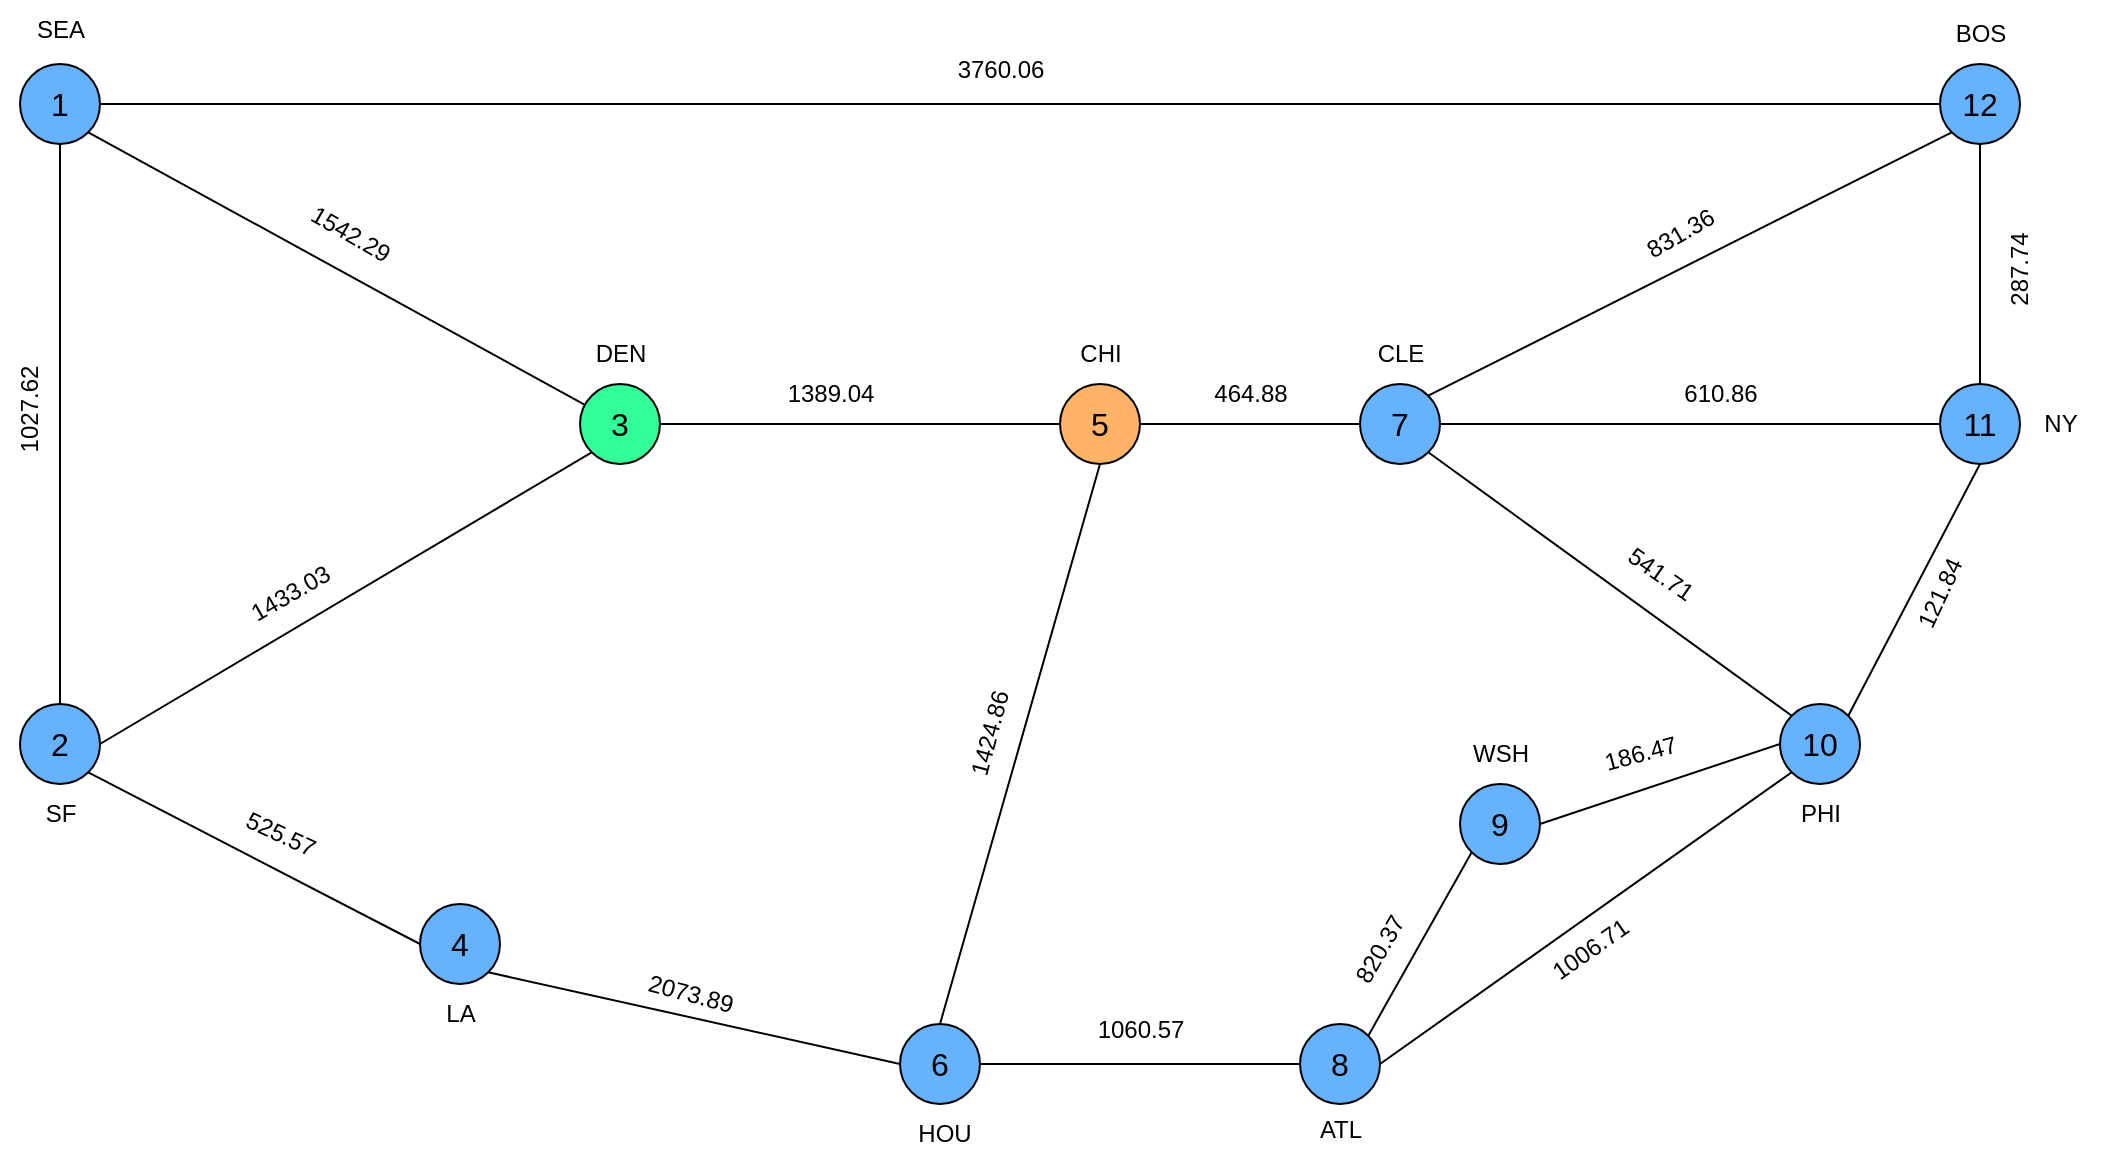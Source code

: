 <mxfile version="22.1.16" type="github">
  <diagram name="Page-1" id="o9Q4rjsFxpSF77I3_r0L">
    <mxGraphModel dx="4100" dy="1680" grid="1" gridSize="10" guides="1" tooltips="1" connect="1" arrows="1" fold="1" page="1" pageScale="1" pageWidth="1169" pageHeight="827" math="0" shadow="0">
      <root>
        <mxCell id="0" />
        <mxCell id="1" parent="0" />
        <mxCell id="TF3HSX-W0WKJXSVS0arP-4" value="1" style="ellipse;whiteSpace=wrap;html=1;fontSize=16;fillColor=#66B2FF;" parent="1" vertex="1">
          <mxGeometry x="-2240" y="-720" width="40" height="40" as="geometry" />
        </mxCell>
        <mxCell id="9W2sHSypaZOzRdrTCwbB-4" value="2" style="ellipse;whiteSpace=wrap;html=1;fontSize=16;fillColor=#66B2FF;" vertex="1" parent="1">
          <mxGeometry x="-2240" y="-400" width="40" height="40" as="geometry" />
        </mxCell>
        <mxCell id="9W2sHSypaZOzRdrTCwbB-5" value="3" style="ellipse;whiteSpace=wrap;html=1;fontSize=16;fillColor=#33FF99;" vertex="1" parent="1">
          <mxGeometry x="-1960" y="-560" width="40" height="40" as="geometry" />
        </mxCell>
        <mxCell id="9W2sHSypaZOzRdrTCwbB-6" value="4" style="ellipse;whiteSpace=wrap;html=1;fontSize=16;fillColor=#66B2FF;" vertex="1" parent="1">
          <mxGeometry x="-2040" y="-300" width="40" height="40" as="geometry" />
        </mxCell>
        <mxCell id="9W2sHSypaZOzRdrTCwbB-8" value="5" style="ellipse;whiteSpace=wrap;html=1;fontSize=16;fillColor=#FFB366;" vertex="1" parent="1">
          <mxGeometry x="-1720" y="-560" width="40" height="40" as="geometry" />
        </mxCell>
        <mxCell id="9W2sHSypaZOzRdrTCwbB-9" value="6" style="ellipse;whiteSpace=wrap;html=1;fontSize=16;fillColor=#66B2FF;" vertex="1" parent="1">
          <mxGeometry x="-1800" y="-240" width="40" height="40" as="geometry" />
        </mxCell>
        <mxCell id="9W2sHSypaZOzRdrTCwbB-10" value="7" style="ellipse;whiteSpace=wrap;html=1;fontSize=16;fillColor=#66B2FF;" vertex="1" parent="1">
          <mxGeometry x="-1570" y="-560" width="40" height="40" as="geometry" />
        </mxCell>
        <mxCell id="9W2sHSypaZOzRdrTCwbB-11" value="8" style="ellipse;whiteSpace=wrap;html=1;fontSize=16;fillColor=#66B2FF;" vertex="1" parent="1">
          <mxGeometry x="-1600" y="-240" width="40" height="40" as="geometry" />
        </mxCell>
        <mxCell id="9W2sHSypaZOzRdrTCwbB-12" value="12" style="ellipse;whiteSpace=wrap;html=1;fontSize=16;fillColor=#66B2FF;" vertex="1" parent="1">
          <mxGeometry x="-1280" y="-720" width="40" height="40" as="geometry" />
        </mxCell>
        <mxCell id="9W2sHSypaZOzRdrTCwbB-13" value="11" style="ellipse;whiteSpace=wrap;html=1;fontSize=16;fillColor=#66B2FF;" vertex="1" parent="1">
          <mxGeometry x="-1280" y="-560" width="40" height="40" as="geometry" />
        </mxCell>
        <mxCell id="9W2sHSypaZOzRdrTCwbB-14" value="9" style="ellipse;whiteSpace=wrap;html=1;fontSize=16;fillColor=#66B2FF;" vertex="1" parent="1">
          <mxGeometry x="-1520" y="-360" width="40" height="40" as="geometry" />
        </mxCell>
        <mxCell id="9W2sHSypaZOzRdrTCwbB-19" value="10" style="ellipse;whiteSpace=wrap;html=1;fontSize=16;fillColor=#66B2FF;" vertex="1" parent="1">
          <mxGeometry x="-1360" y="-400" width="40" height="40" as="geometry" />
        </mxCell>
        <mxCell id="9W2sHSypaZOzRdrTCwbB-33" value="" style="endArrow=none;html=1;rounded=0;entryX=0;entryY=0.5;entryDx=0;entryDy=0;exitX=1;exitY=0.5;exitDx=0;exitDy=0;" edge="1" parent="1" source="TF3HSX-W0WKJXSVS0arP-4" target="9W2sHSypaZOzRdrTCwbB-12">
          <mxGeometry width="50" height="50" relative="1" as="geometry">
            <mxPoint x="-1570" y="-170" as="sourcePoint" />
            <mxPoint x="-1520" y="-220" as="targetPoint" />
          </mxGeometry>
        </mxCell>
        <mxCell id="9W2sHSypaZOzRdrTCwbB-34" value="" style="endArrow=none;html=1;rounded=0;entryX=1;entryY=1;entryDx=0;entryDy=0;" edge="1" parent="1" source="9W2sHSypaZOzRdrTCwbB-5" target="TF3HSX-W0WKJXSVS0arP-4">
          <mxGeometry width="50" height="50" relative="1" as="geometry">
            <mxPoint x="-1910" y="-270" as="sourcePoint" />
            <mxPoint x="-1860" y="-320" as="targetPoint" />
          </mxGeometry>
        </mxCell>
        <mxCell id="9W2sHSypaZOzRdrTCwbB-35" value="" style="endArrow=none;html=1;rounded=0;entryX=0;entryY=1;entryDx=0;entryDy=0;exitX=1;exitY=0.5;exitDx=0;exitDy=0;" edge="1" parent="1" source="9W2sHSypaZOzRdrTCwbB-4" target="9W2sHSypaZOzRdrTCwbB-5">
          <mxGeometry width="50" height="50" relative="1" as="geometry">
            <mxPoint x="-1910" y="-230" as="sourcePoint" />
            <mxPoint x="-1860" y="-280" as="targetPoint" />
          </mxGeometry>
        </mxCell>
        <mxCell id="9W2sHSypaZOzRdrTCwbB-36" value="" style="endArrow=none;html=1;rounded=0;entryX=0.5;entryY=1;entryDx=0;entryDy=0;exitX=0.5;exitY=0;exitDx=0;exitDy=0;" edge="1" parent="1" source="9W2sHSypaZOzRdrTCwbB-4" target="TF3HSX-W0WKJXSVS0arP-4">
          <mxGeometry width="50" height="50" relative="1" as="geometry">
            <mxPoint x="-1910" y="-270" as="sourcePoint" />
            <mxPoint x="-1860" y="-320" as="targetPoint" />
          </mxGeometry>
        </mxCell>
        <mxCell id="9W2sHSypaZOzRdrTCwbB-37" value="" style="endArrow=none;html=1;rounded=0;entryX=1;entryY=0.5;entryDx=0;entryDy=0;exitX=0;exitY=0.5;exitDx=0;exitDy=0;" edge="1" parent="1" source="9W2sHSypaZOzRdrTCwbB-8" target="9W2sHSypaZOzRdrTCwbB-5">
          <mxGeometry width="50" height="50" relative="1" as="geometry">
            <mxPoint x="-1910" y="-230" as="sourcePoint" />
            <mxPoint x="-1860" y="-280" as="targetPoint" />
          </mxGeometry>
        </mxCell>
        <mxCell id="9W2sHSypaZOzRdrTCwbB-38" value="" style="endArrow=none;html=1;rounded=0;exitX=1;exitY=1;exitDx=0;exitDy=0;" edge="1" parent="1" source="9W2sHSypaZOzRdrTCwbB-4">
          <mxGeometry width="50" height="50" relative="1" as="geometry">
            <mxPoint x="-1910" y="-230" as="sourcePoint" />
            <mxPoint x="-2040" y="-280" as="targetPoint" />
          </mxGeometry>
        </mxCell>
        <mxCell id="9W2sHSypaZOzRdrTCwbB-40" value="" style="endArrow=none;html=1;rounded=0;entryX=0;entryY=0.5;entryDx=0;entryDy=0;exitX=1;exitY=0.5;exitDx=0;exitDy=0;" edge="1" parent="1" source="9W2sHSypaZOzRdrTCwbB-9" target="9W2sHSypaZOzRdrTCwbB-11">
          <mxGeometry width="50" height="50" relative="1" as="geometry">
            <mxPoint x="-1720" y="-210" as="sourcePoint" />
            <mxPoint x="-1670" y="-260" as="targetPoint" />
          </mxGeometry>
        </mxCell>
        <mxCell id="9W2sHSypaZOzRdrTCwbB-42" value="" style="endArrow=none;html=1;rounded=0;entryX=0;entryY=0.5;entryDx=0;entryDy=0;exitX=1;exitY=0.5;exitDx=0;exitDy=0;" edge="1" parent="1" source="9W2sHSypaZOzRdrTCwbB-8" target="9W2sHSypaZOzRdrTCwbB-10">
          <mxGeometry width="50" height="50" relative="1" as="geometry">
            <mxPoint x="-1960" y="-300" as="sourcePoint" />
            <mxPoint x="-1910" y="-350" as="targetPoint" />
          </mxGeometry>
        </mxCell>
        <mxCell id="9W2sHSypaZOzRdrTCwbB-43" value="" style="endArrow=none;html=1;rounded=0;entryX=0;entryY=0.5;entryDx=0;entryDy=0;exitX=1;exitY=0.5;exitDx=0;exitDy=0;" edge="1" parent="1" source="9W2sHSypaZOzRdrTCwbB-14" target="9W2sHSypaZOzRdrTCwbB-19">
          <mxGeometry width="50" height="50" relative="1" as="geometry">
            <mxPoint x="-1580" y="-350" as="sourcePoint" />
            <mxPoint x="-1530" y="-400" as="targetPoint" />
          </mxGeometry>
        </mxCell>
        <mxCell id="9W2sHSypaZOzRdrTCwbB-46" value="" style="endArrow=none;html=1;rounded=0;entryX=0;entryY=1;entryDx=0;entryDy=0;exitX=1;exitY=0;exitDx=0;exitDy=0;" edge="1" parent="1" source="9W2sHSypaZOzRdrTCwbB-10" target="9W2sHSypaZOzRdrTCwbB-12">
          <mxGeometry width="50" height="50" relative="1" as="geometry">
            <mxPoint x="-1580" y="-390" as="sourcePoint" />
            <mxPoint x="-1530" y="-440" as="targetPoint" />
          </mxGeometry>
        </mxCell>
        <mxCell id="9W2sHSypaZOzRdrTCwbB-48" value="" style="endArrow=none;html=1;rounded=0;entryX=0;entryY=0.5;entryDx=0;entryDy=0;exitX=1;exitY=0.5;exitDx=0;exitDy=0;" edge="1" parent="1" source="9W2sHSypaZOzRdrTCwbB-10" target="9W2sHSypaZOzRdrTCwbB-13">
          <mxGeometry width="50" height="50" relative="1" as="geometry">
            <mxPoint x="-1580" y="-350" as="sourcePoint" />
            <mxPoint x="-1530" y="-400" as="targetPoint" />
          </mxGeometry>
        </mxCell>
        <mxCell id="9W2sHSypaZOzRdrTCwbB-49" value="" style="endArrow=none;html=1;rounded=0;entryX=0;entryY=0;entryDx=0;entryDy=0;exitX=1;exitY=1;exitDx=0;exitDy=0;" edge="1" parent="1" source="9W2sHSypaZOzRdrTCwbB-10" target="9W2sHSypaZOzRdrTCwbB-19">
          <mxGeometry width="50" height="50" relative="1" as="geometry">
            <mxPoint x="-1580" y="-350" as="sourcePoint" />
            <mxPoint x="-1530" y="-400" as="targetPoint" />
          </mxGeometry>
        </mxCell>
        <mxCell id="9W2sHSypaZOzRdrTCwbB-50" value="" style="endArrow=none;html=1;rounded=0;entryX=0.5;entryY=1;entryDx=0;entryDy=0;exitX=1;exitY=0;exitDx=0;exitDy=0;" edge="1" parent="1" source="9W2sHSypaZOzRdrTCwbB-19" target="9W2sHSypaZOzRdrTCwbB-13">
          <mxGeometry width="50" height="50" relative="1" as="geometry">
            <mxPoint x="-1320" y="-410" as="sourcePoint" />
            <mxPoint x="-1270" y="-460" as="targetPoint" />
          </mxGeometry>
        </mxCell>
        <mxCell id="9W2sHSypaZOzRdrTCwbB-51" value="" style="endArrow=none;html=1;rounded=0;entryX=0;entryY=1;entryDx=0;entryDy=0;exitX=1;exitY=0;exitDx=0;exitDy=0;" edge="1" parent="1" source="9W2sHSypaZOzRdrTCwbB-11" target="9W2sHSypaZOzRdrTCwbB-14">
          <mxGeometry width="50" height="50" relative="1" as="geometry">
            <mxPoint x="-1570" y="-280" as="sourcePoint" />
            <mxPoint x="-1520" y="-330" as="targetPoint" />
          </mxGeometry>
        </mxCell>
        <mxCell id="9W2sHSypaZOzRdrTCwbB-52" value="" style="endArrow=none;html=1;rounded=0;entryX=0;entryY=1;entryDx=0;entryDy=0;exitX=1;exitY=0.5;exitDx=0;exitDy=0;" edge="1" parent="1" source="9W2sHSypaZOzRdrTCwbB-11" target="9W2sHSypaZOzRdrTCwbB-19">
          <mxGeometry width="50" height="50" relative="1" as="geometry">
            <mxPoint x="-1470" y="-220" as="sourcePoint" />
            <mxPoint x="-1420" y="-270" as="targetPoint" />
          </mxGeometry>
        </mxCell>
        <mxCell id="9W2sHSypaZOzRdrTCwbB-53" value="" style="endArrow=none;html=1;rounded=0;entryX=0.5;entryY=1;entryDx=0;entryDy=0;exitX=0.5;exitY=0;exitDx=0;exitDy=0;" edge="1" parent="1" source="9W2sHSypaZOzRdrTCwbB-13" target="9W2sHSypaZOzRdrTCwbB-12">
          <mxGeometry width="50" height="50" relative="1" as="geometry">
            <mxPoint x="-1290" y="-610" as="sourcePoint" />
            <mxPoint x="-1240" y="-660" as="targetPoint" />
          </mxGeometry>
        </mxCell>
        <mxCell id="9W2sHSypaZOzRdrTCwbB-55" value="" style="endArrow=none;html=1;rounded=0;entryX=0.5;entryY=1;entryDx=0;entryDy=0;exitX=0.5;exitY=0;exitDx=0;exitDy=0;" edge="1" parent="1" source="9W2sHSypaZOzRdrTCwbB-9" target="9W2sHSypaZOzRdrTCwbB-8">
          <mxGeometry width="50" height="50" relative="1" as="geometry">
            <mxPoint x="-1780" y="-350" as="sourcePoint" />
            <mxPoint x="-1730" y="-400" as="targetPoint" />
          </mxGeometry>
        </mxCell>
        <mxCell id="9W2sHSypaZOzRdrTCwbB-57" value="SEA" style="text;html=1;align=center;verticalAlign=middle;resizable=0;points=[];autosize=1;strokeColor=none;fillColor=none;" vertex="1" parent="1">
          <mxGeometry x="-2245" y="-752" width="50" height="30" as="geometry" />
        </mxCell>
        <mxCell id="9W2sHSypaZOzRdrTCwbB-58" value="SF" style="text;html=1;align=center;verticalAlign=middle;resizable=0;points=[];autosize=1;strokeColor=none;fillColor=none;" vertex="1" parent="1">
          <mxGeometry x="-2240" y="-360" width="40" height="30" as="geometry" />
        </mxCell>
        <mxCell id="9W2sHSypaZOzRdrTCwbB-59" value="LA" style="text;html=1;align=center;verticalAlign=middle;resizable=0;points=[];autosize=1;strokeColor=none;fillColor=none;" vertex="1" parent="1">
          <mxGeometry x="-2040" y="-260" width="40" height="30" as="geometry" />
        </mxCell>
        <mxCell id="9W2sHSypaZOzRdrTCwbB-60" value="DEN" style="text;html=1;align=center;verticalAlign=middle;resizable=0;points=[];autosize=1;strokeColor=none;fillColor=none;" vertex="1" parent="1">
          <mxGeometry x="-1965" y="-590" width="50" height="30" as="geometry" />
        </mxCell>
        <mxCell id="9W2sHSypaZOzRdrTCwbB-61" value="CHI" style="text;html=1;align=center;verticalAlign=middle;resizable=0;points=[];autosize=1;strokeColor=none;fillColor=none;" vertex="1" parent="1">
          <mxGeometry x="-1720" y="-590" width="40" height="30" as="geometry" />
        </mxCell>
        <mxCell id="9W2sHSypaZOzRdrTCwbB-62" value="CLE" style="text;html=1;align=center;verticalAlign=middle;resizable=0;points=[];autosize=1;strokeColor=none;fillColor=none;" vertex="1" parent="1">
          <mxGeometry x="-1575" y="-590" width="50" height="30" as="geometry" />
        </mxCell>
        <mxCell id="9W2sHSypaZOzRdrTCwbB-63" value="WSH" style="text;html=1;align=center;verticalAlign=middle;resizable=0;points=[];autosize=1;strokeColor=none;fillColor=none;" vertex="1" parent="1">
          <mxGeometry x="-1525" y="-390" width="50" height="30" as="geometry" />
        </mxCell>
        <mxCell id="9W2sHSypaZOzRdrTCwbB-64" value="HOU" style="text;html=1;align=center;verticalAlign=middle;resizable=0;points=[];autosize=1;strokeColor=none;fillColor=none;" vertex="1" parent="1">
          <mxGeometry x="-1803" y="-200" width="50" height="30" as="geometry" />
        </mxCell>
        <mxCell id="9W2sHSypaZOzRdrTCwbB-65" value="ATL" style="text;html=1;align=center;verticalAlign=middle;resizable=0;points=[];autosize=1;strokeColor=none;fillColor=none;" vertex="1" parent="1">
          <mxGeometry x="-1600" y="-202" width="40" height="30" as="geometry" />
        </mxCell>
        <mxCell id="9W2sHSypaZOzRdrTCwbB-66" value="PHI" style="text;html=1;align=center;verticalAlign=middle;resizable=0;points=[];autosize=1;strokeColor=none;fillColor=none;" vertex="1" parent="1">
          <mxGeometry x="-1360" y="-360" width="40" height="30" as="geometry" />
        </mxCell>
        <mxCell id="9W2sHSypaZOzRdrTCwbB-67" value="NY" style="text;html=1;align=center;verticalAlign=middle;resizable=0;points=[];autosize=1;strokeColor=none;fillColor=none;" vertex="1" parent="1">
          <mxGeometry x="-1240" y="-555" width="40" height="30" as="geometry" />
        </mxCell>
        <mxCell id="9W2sHSypaZOzRdrTCwbB-68" value="BOS" style="text;html=1;align=center;verticalAlign=middle;resizable=0;points=[];autosize=1;strokeColor=none;fillColor=none;" vertex="1" parent="1">
          <mxGeometry x="-1285" y="-750" width="50" height="30" as="geometry" />
        </mxCell>
        <mxCell id="9W2sHSypaZOzRdrTCwbB-69" value="1027.62" style="text;html=1;align=center;verticalAlign=middle;resizable=0;points=[];autosize=1;strokeColor=none;fillColor=none;rotation=-90;" vertex="1" parent="1">
          <mxGeometry x="-2270" y="-562" width="70" height="30" as="geometry" />
        </mxCell>
        <mxCell id="9W2sHSypaZOzRdrTCwbB-70" value="1542.29" style="text;html=1;align=center;verticalAlign=middle;resizable=0;points=[];autosize=1;strokeColor=none;fillColor=none;rotation=30;" vertex="1" parent="1">
          <mxGeometry x="-2110" y="-650" width="70" height="30" as="geometry" />
        </mxCell>
        <mxCell id="9W2sHSypaZOzRdrTCwbB-73" value="3760.06" style="text;html=1;align=center;verticalAlign=middle;resizable=0;points=[];autosize=1;strokeColor=none;fillColor=none;" vertex="1" parent="1">
          <mxGeometry x="-1785" y="-732" width="70" height="30" as="geometry" />
        </mxCell>
        <mxCell id="9W2sHSypaZOzRdrTCwbB-74" value="1433.03" style="text;html=1;align=center;verticalAlign=middle;resizable=0;points=[];autosize=1;strokeColor=none;fillColor=none;rotation=-30;" vertex="1" parent="1">
          <mxGeometry x="-2140" y="-470" width="70" height="30" as="geometry" />
        </mxCell>
        <mxCell id="9W2sHSypaZOzRdrTCwbB-75" value="525.57" style="text;html=1;align=center;verticalAlign=middle;resizable=0;points=[];autosize=1;strokeColor=none;fillColor=none;rotation=25;" vertex="1" parent="1">
          <mxGeometry x="-2140" y="-350" width="60" height="30" as="geometry" />
        </mxCell>
        <mxCell id="9W2sHSypaZOzRdrTCwbB-76" value="1389.04" style="text;html=1;align=center;verticalAlign=middle;resizable=0;points=[];autosize=1;strokeColor=none;fillColor=none;" vertex="1" parent="1">
          <mxGeometry x="-1870" y="-570" width="70" height="30" as="geometry" />
        </mxCell>
        <mxCell id="9W2sHSypaZOzRdrTCwbB-77" value="2073.89" style="text;html=1;align=center;verticalAlign=middle;resizable=0;points=[];autosize=1;strokeColor=none;fillColor=none;rotation=15;" vertex="1" parent="1">
          <mxGeometry x="-1940" y="-270" width="70" height="30" as="geometry" />
        </mxCell>
        <mxCell id="9W2sHSypaZOzRdrTCwbB-79" value="1424.86" style="text;html=1;align=center;verticalAlign=middle;resizable=0;points=[];autosize=1;strokeColor=none;fillColor=none;rotation=-75;" vertex="1" parent="1">
          <mxGeometry x="-1790" y="-400" width="70" height="30" as="geometry" />
        </mxCell>
        <mxCell id="9W2sHSypaZOzRdrTCwbB-80" value="464.88" style="text;html=1;align=center;verticalAlign=middle;resizable=0;points=[];autosize=1;strokeColor=none;fillColor=none;" vertex="1" parent="1">
          <mxGeometry x="-1655" y="-570" width="60" height="30" as="geometry" />
        </mxCell>
        <mxCell id="9W2sHSypaZOzRdrTCwbB-82" value="1060.57" style="text;html=1;align=center;verticalAlign=middle;resizable=0;points=[];autosize=1;strokeColor=none;fillColor=none;" vertex="1" parent="1">
          <mxGeometry x="-1715" y="-252" width="70" height="30" as="geometry" />
        </mxCell>
        <mxCell id="9W2sHSypaZOzRdrTCwbB-83" value="541.71" style="text;html=1;align=center;verticalAlign=middle;resizable=0;points=[];autosize=1;strokeColor=none;fillColor=none;rotation=35;" vertex="1" parent="1">
          <mxGeometry x="-1450" y="-480" width="60" height="30" as="geometry" />
        </mxCell>
        <mxCell id="9W2sHSypaZOzRdrTCwbB-85" value="610.86" style="text;html=1;align=center;verticalAlign=middle;resizable=0;points=[];autosize=1;strokeColor=none;fillColor=none;" vertex="1" parent="1">
          <mxGeometry x="-1420" y="-570" width="60" height="30" as="geometry" />
        </mxCell>
        <mxCell id="9W2sHSypaZOzRdrTCwbB-86" value="831.36" style="text;html=1;align=center;verticalAlign=middle;resizable=0;points=[];autosize=1;strokeColor=none;fillColor=none;rotation=-30;" vertex="1" parent="1">
          <mxGeometry x="-1440" y="-650" width="60" height="30" as="geometry" />
        </mxCell>
        <mxCell id="9W2sHSypaZOzRdrTCwbB-87" value="287.74" style="text;html=1;align=center;verticalAlign=middle;resizable=0;points=[];autosize=1;strokeColor=none;fillColor=none;rotation=-90;" vertex="1" parent="1">
          <mxGeometry x="-1270" y="-632" width="60" height="30" as="geometry" />
        </mxCell>
        <mxCell id="9W2sHSypaZOzRdrTCwbB-88" value="121.84" style="text;html=1;align=center;verticalAlign=middle;resizable=0;points=[];autosize=1;strokeColor=none;fillColor=none;rotation=-65;" vertex="1" parent="1">
          <mxGeometry x="-1310" y="-470" width="60" height="30" as="geometry" />
        </mxCell>
        <mxCell id="9W2sHSypaZOzRdrTCwbB-89" value="186.47" style="text;html=1;align=center;verticalAlign=middle;resizable=0;points=[];autosize=1;strokeColor=none;fillColor=none;rotation=-15;" vertex="1" parent="1">
          <mxGeometry x="-1460" y="-390" width="60" height="30" as="geometry" />
        </mxCell>
        <mxCell id="9W2sHSypaZOzRdrTCwbB-90" value="820.37" style="text;html=1;align=center;verticalAlign=middle;resizable=0;points=[];autosize=1;strokeColor=none;fillColor=none;rotation=-60;" vertex="1" parent="1">
          <mxGeometry x="-1590" y="-292" width="60" height="30" as="geometry" />
        </mxCell>
        <mxCell id="9W2sHSypaZOzRdrTCwbB-91" value="1006.71" style="text;html=1;align=center;verticalAlign=middle;resizable=0;points=[];autosize=1;strokeColor=none;fillColor=none;rotation=-35;" vertex="1" parent="1">
          <mxGeometry x="-1490" y="-292" width="70" height="30" as="geometry" />
        </mxCell>
        <mxCell id="9W2sHSypaZOzRdrTCwbB-94" value="" style="endArrow=none;html=1;rounded=0;entryX=1;entryY=1;entryDx=0;entryDy=0;exitX=0;exitY=0.5;exitDx=0;exitDy=0;" edge="1" parent="1" source="9W2sHSypaZOzRdrTCwbB-9" target="9W2sHSypaZOzRdrTCwbB-6">
          <mxGeometry width="50" height="50" relative="1" as="geometry">
            <mxPoint x="-1980" y="-190" as="sourcePoint" />
            <mxPoint x="-1930" y="-240" as="targetPoint" />
          </mxGeometry>
        </mxCell>
      </root>
    </mxGraphModel>
  </diagram>
</mxfile>
